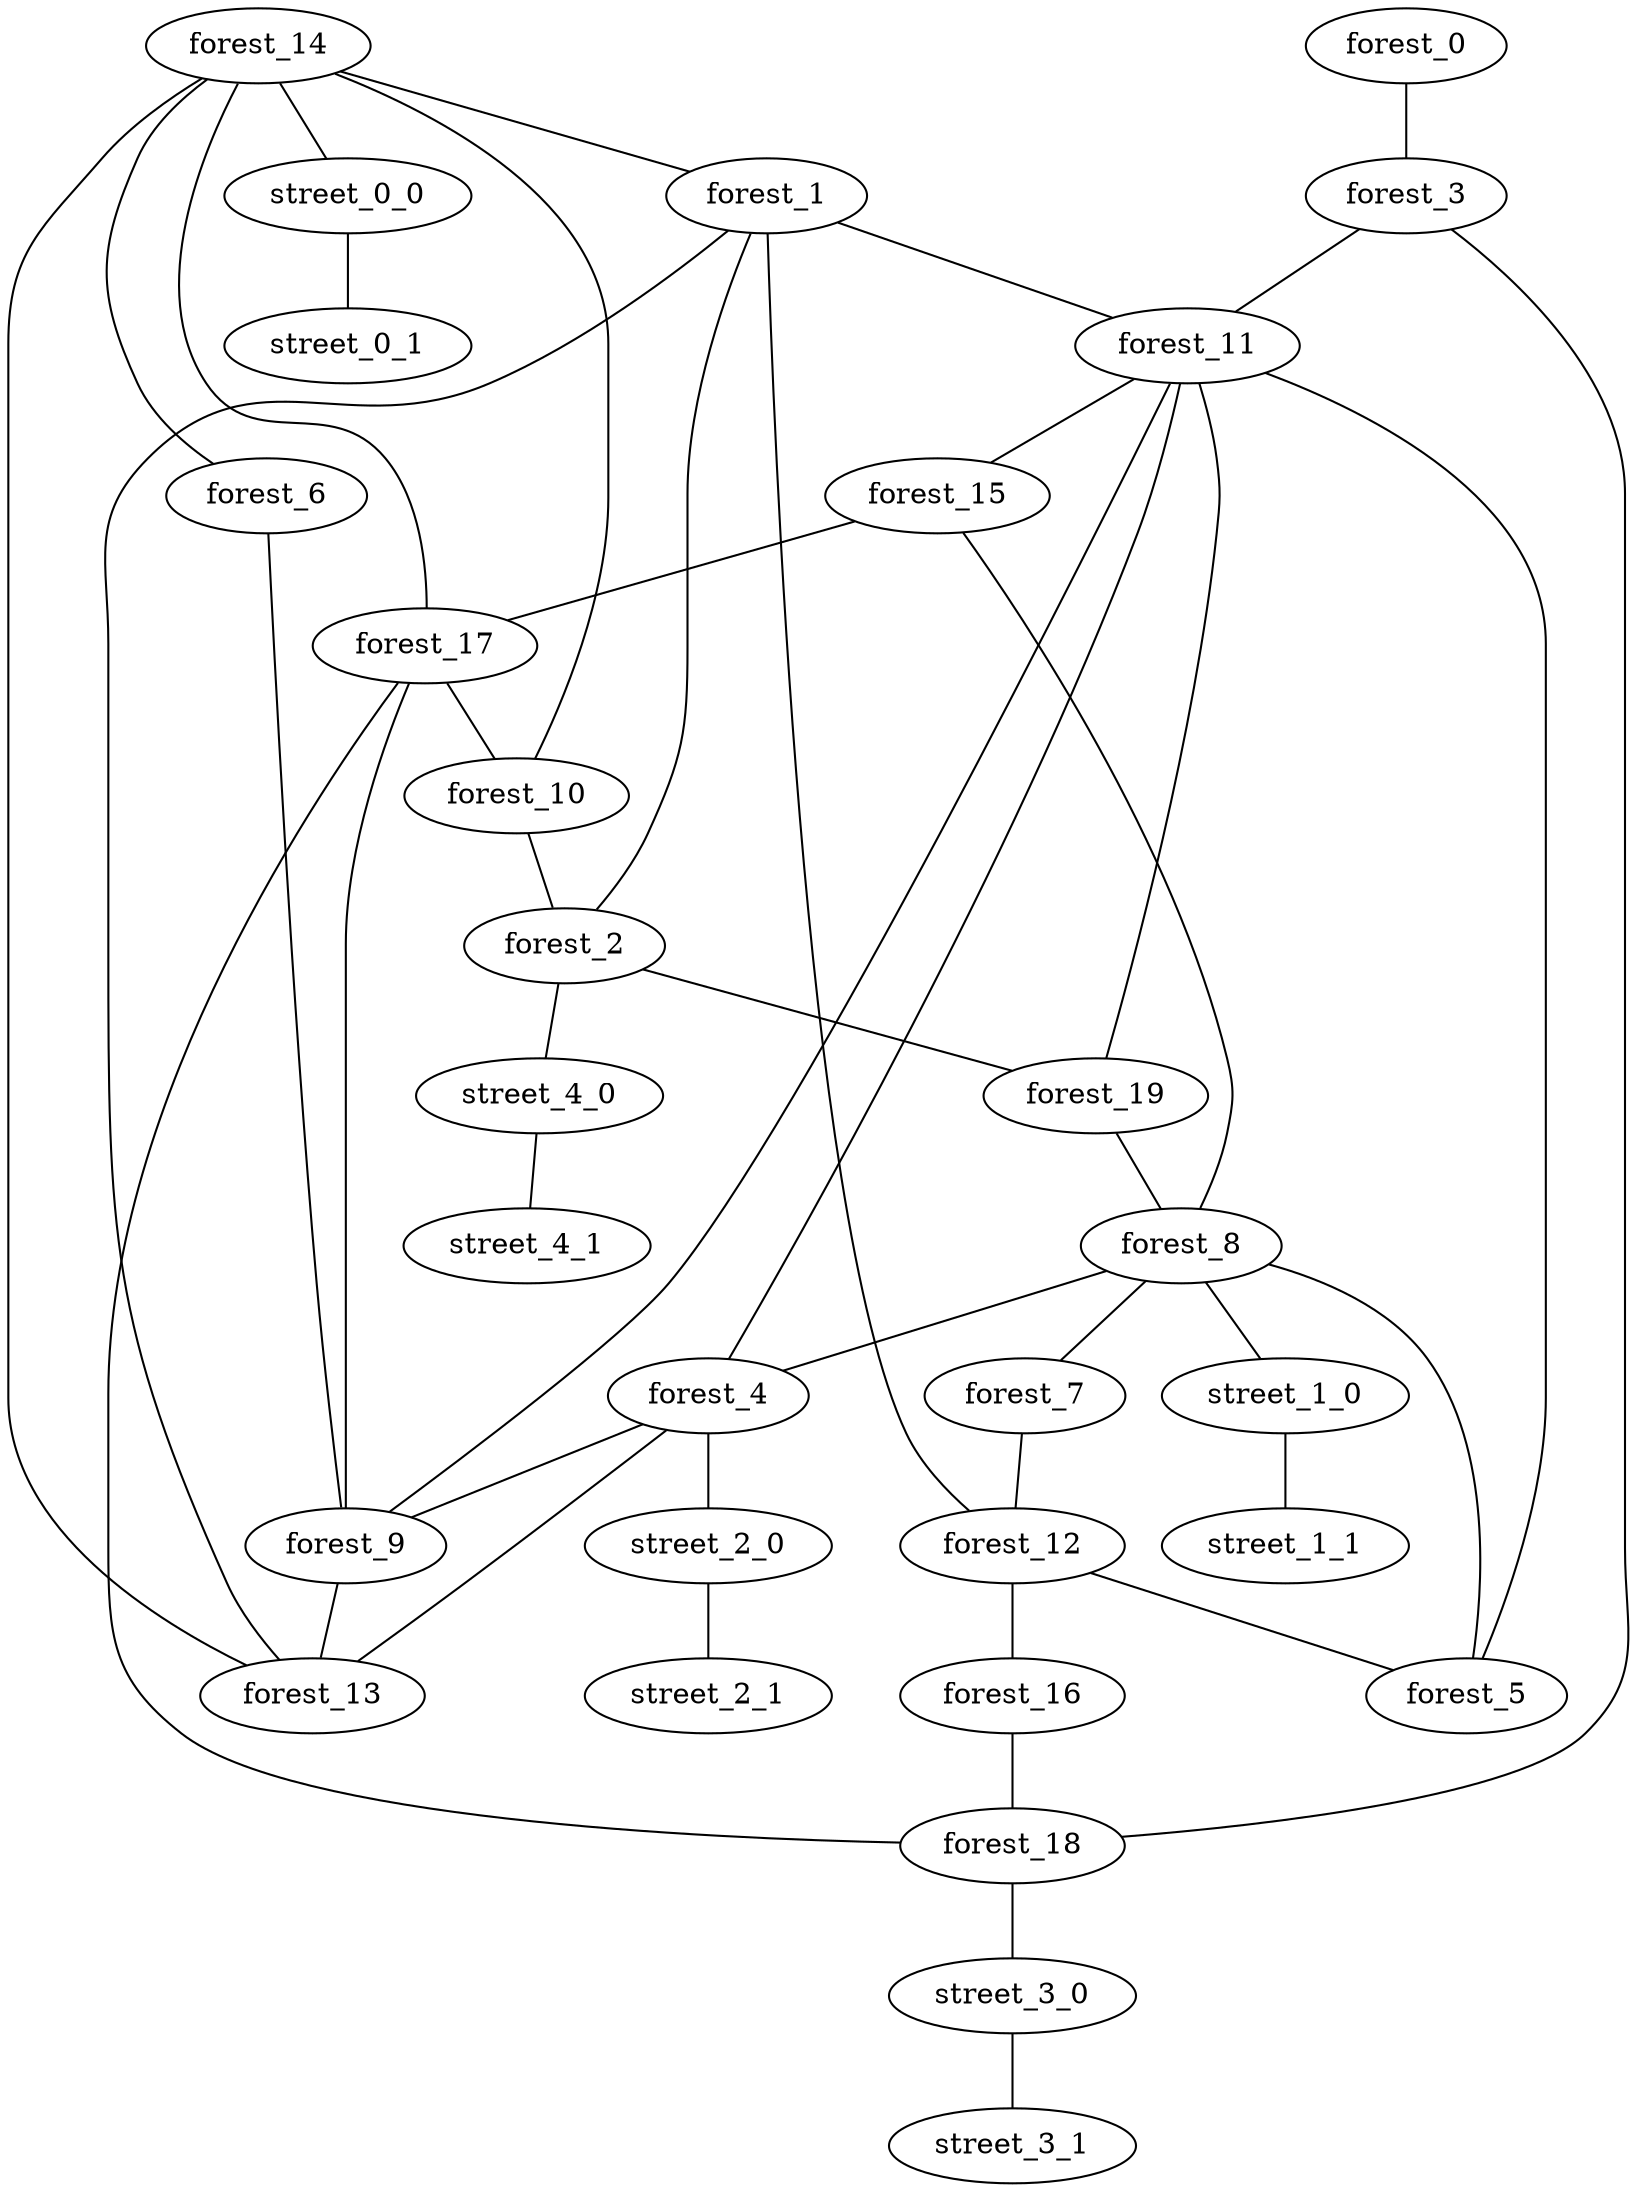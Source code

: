graph G {
    forest_14;
    forest_8;
    forest_4;
    forest_18;
    forest_2;
    forest_10;
    forest_19;
    forest_6;
    forest_7;
    forest_5;
    forest_15;
    forest_9;
    forest_1;
    forest_11;
    forest_16;
    forest_13;
    forest_17;
    forest_12;
    forest_3;
    forest_0;
    forest_1 -- forest_11;
    forest_8 -- forest_15;
    forest_13 -- forest_14;
    forest_15 -- forest_17;
    forest_17 -- forest_9;
    forest_11 -- forest_9;
    forest_4 -- forest_11;
    forest_14 -- forest_6;
    forest_8 -- forest_4;
    forest_6 -- forest_9;
    forest_17 -- forest_10;
    forest_2 -- forest_19;
    forest_2 -- forest_1;
    forest_10 -- forest_14;
    forest_12 -- forest_16;
    forest_5 -- forest_8;
    forest_4 -- forest_13;
    forest_8 -- forest_7;
    forest_14 -- forest_1;
    forest_18 -- forest_17;
    forest_9 -- forest_13;
    forest_3 -- forest_11;
    forest_12 -- forest_5;
    forest_14 -- forest_17;
    forest_11 -- forest_15;
    forest_7 -- forest_12;
    forest_3 -- forest_18;
    forest_1 -- forest_13;
    forest_19 -- forest_11;
    forest_16 -- forest_18;
    forest_12 -- forest_1;
    forest_4 -- forest_9;
    forest_5 -- forest_11;
    forest_19 -- forest_8;
    forest_10 -- forest_2;
    forest_0 -- forest_3;
    street_0_0;
    street_0_1;
    street_1_0;
    street_1_1;
    street_2_0;
    street_2_1;
    street_3_0;
    street_3_1;
    street_4_0;
    street_4_1;
    forest_14 -- street_0_0;
    street_0_0 -- street_0_1;
    forest_8 -- street_1_0;
    street_1_0 -- street_1_1;
    forest_4 -- street_2_0;
    street_2_0 -- street_2_1;
    forest_18 -- street_3_0;
    street_3_0 -- street_3_1;
    forest_2 -- street_4_0;
    street_4_0 -- street_4_1;

}
